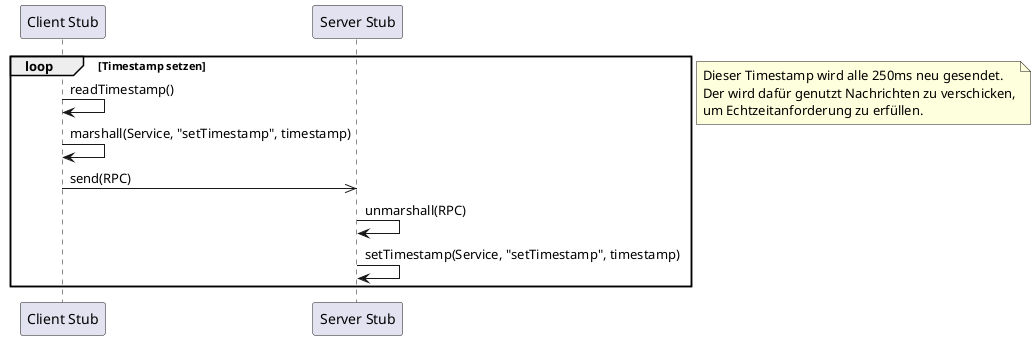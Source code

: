 @startuml
participant "Client Stub" as CS
participant "Server Stub" as SerS

loop Timestamp setzen
CS -> CS: readTimestamp()
CS -> CS: marshall(Service, "setTimestamp", timestamp)
CS ->> SerS: send(RPC)
SerS -> SerS: unmarshall(RPC)
SerS-> SerS: setTimestamp(Service, "setTimestamp", timestamp)
end

note right
Dieser Timestamp wird alle 250ms neu gesendet.
Der wird dafür genutzt Nachrichten zu verschicken,
um Echtzeitanforderung zu erfüllen.
end note
@enduml